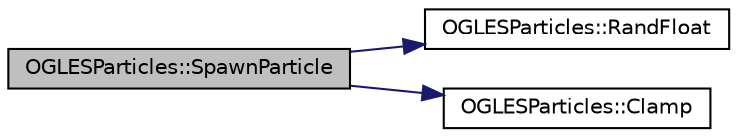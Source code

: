 digraph "OGLESParticles::SpawnParticle"
{
  edge [fontname="Helvetica",fontsize="10",labelfontname="Helvetica",labelfontsize="10"];
  node [fontname="Helvetica",fontsize="10",shape=record];
  rankdir="LR";
  Node1 [label="OGLESParticles::SpawnParticle",height=0.2,width=0.4,color="black", fillcolor="grey75", style="filled", fontcolor="black"];
  Node1 -> Node2 [color="midnightblue",fontsize="10",style="solid",fontname="Helvetica"];
  Node2 [label="OGLESParticles::RandFloat",height=0.2,width=0.4,color="black", fillcolor="white", style="filled",URL="$class_o_g_l_e_s_particles.html#aab6dd9b85edbfb08883afc8c2c8b7228"];
  Node1 -> Node3 [color="midnightblue",fontsize="10",style="solid",fontname="Helvetica"];
  Node3 [label="OGLESParticles::Clamp",height=0.2,width=0.4,color="black", fillcolor="white", style="filled",URL="$class_o_g_l_e_s_particles.html#ae000b1df26a54e01b78eaf2a6b0d912c"];
}
